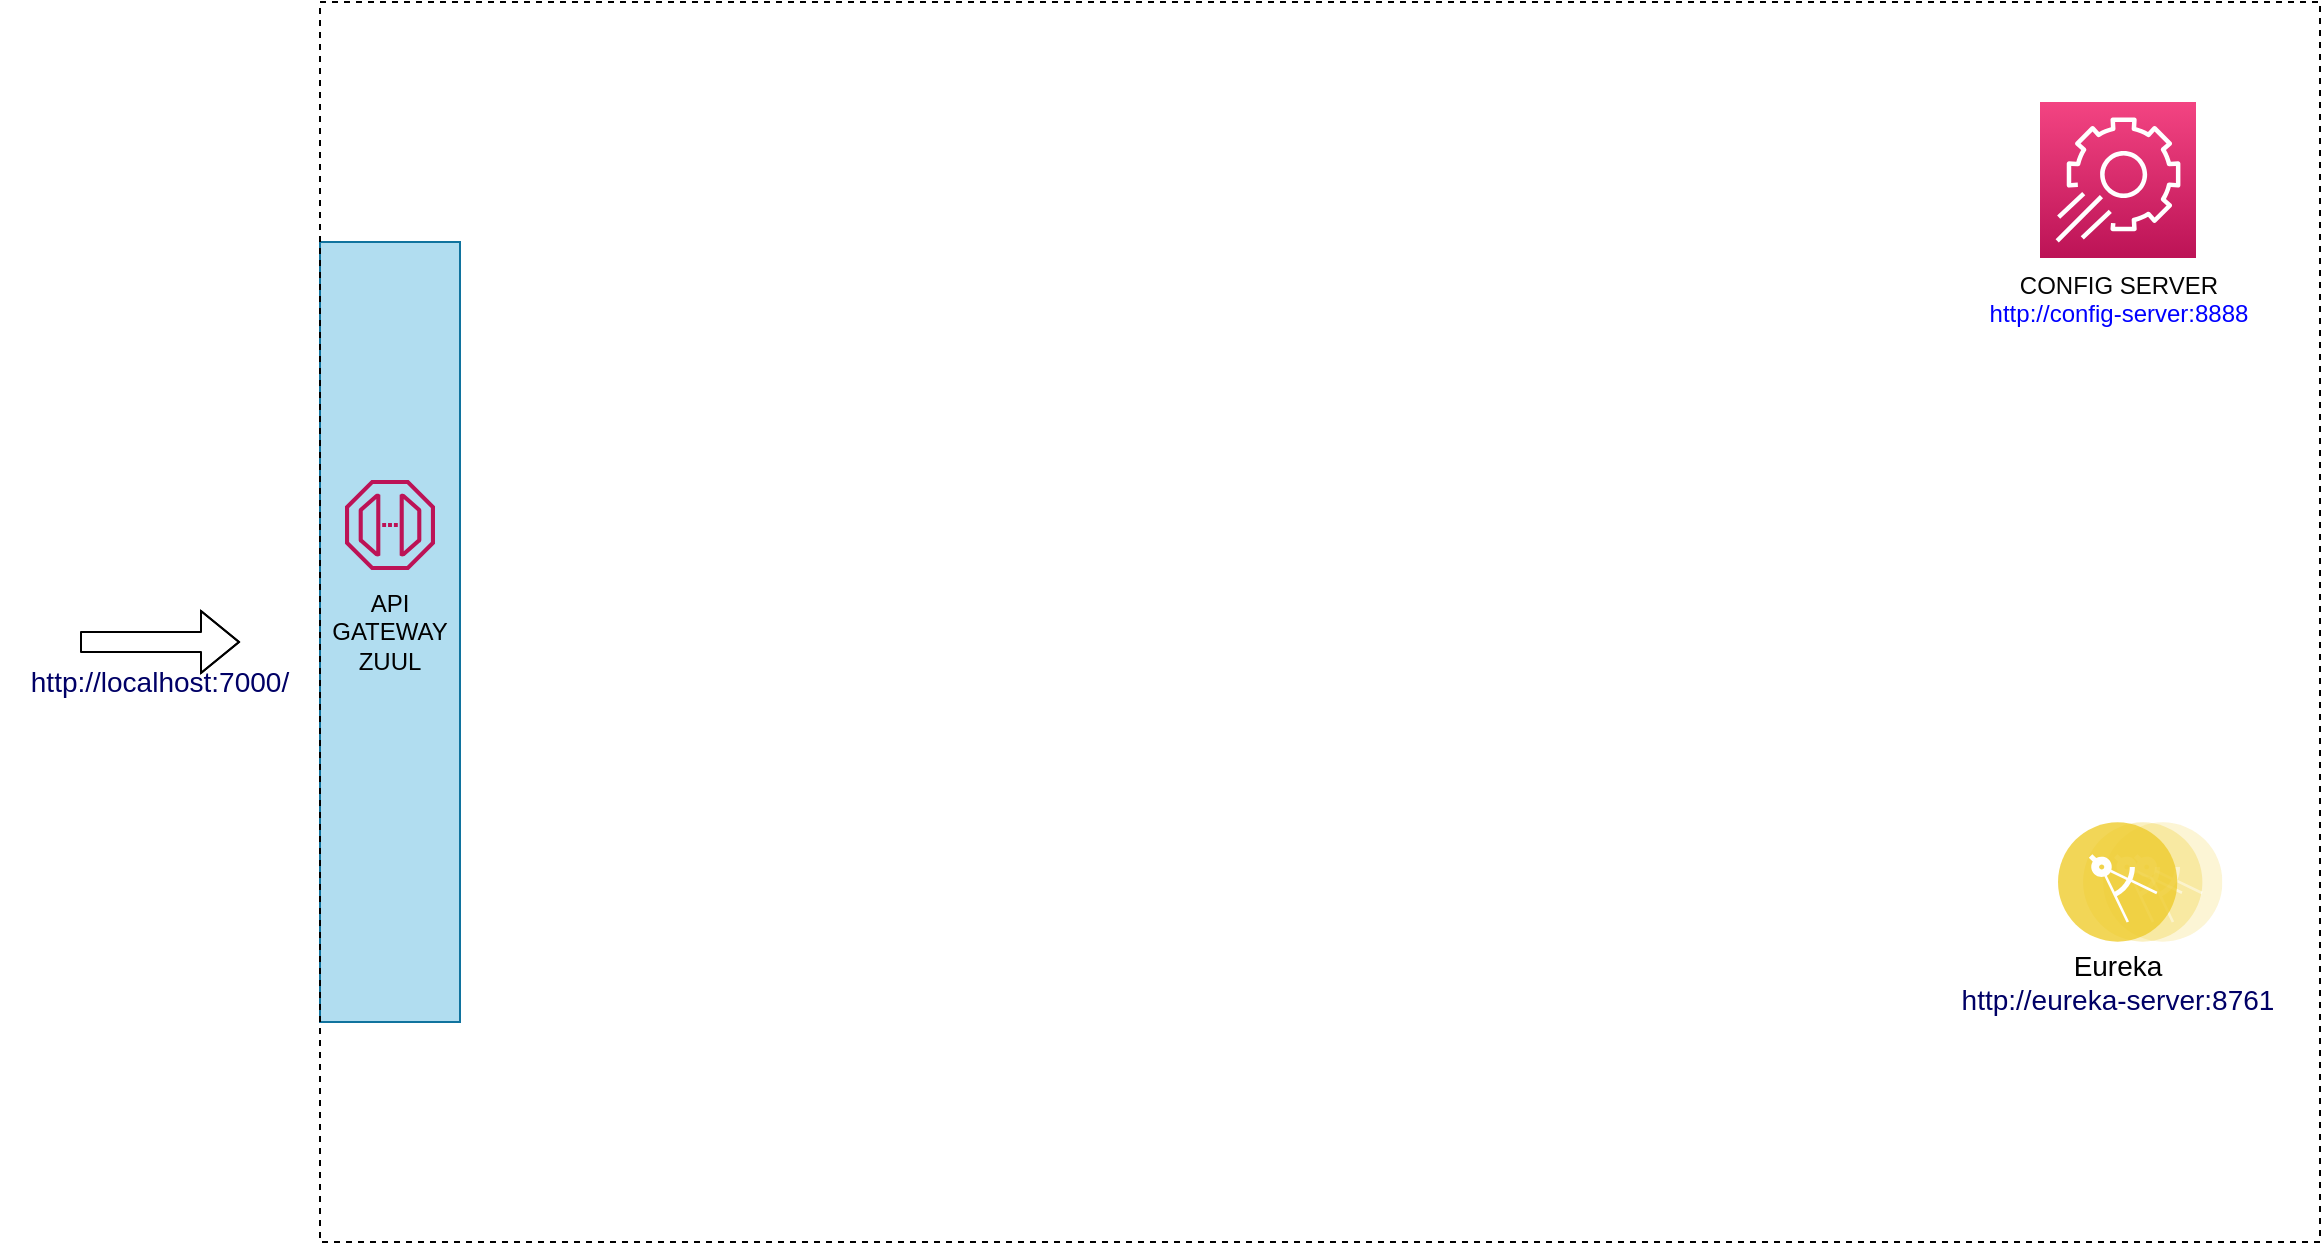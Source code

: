 <mxfile>
    <diagram id="Nb6JH6dFRDMgA3R-pLA6" name="Page-1">
        <mxGraphModel dx="1371" dy="695" grid="1" gridSize="10" guides="1" tooltips="1" connect="1" arrows="1" fold="1" page="1" pageScale="1" pageWidth="1169" pageHeight="827" background="#FFFFFF" math="0" shadow="0">
            <root>
                <mxCell id="0"/>
                <mxCell id="1" parent="0"/>
                <mxCell id="2" value="&lt;font color=&quot;#050505&quot;&gt;CONFIG SERVER&lt;/font&gt;&lt;br&gt;&lt;font color=&quot;#0000ff&quot;&gt;http://config-server:8888&lt;/font&gt;" style="points=[[0,0,0],[0.25,0,0],[0.5,0,0],[0.75,0,0],[1,0,0],[0,1,0],[0.25,1,0],[0.5,1,0],[0.75,1,0],[1,1,0],[0,0.25,0],[0,0.5,0],[0,0.75,0],[1,0.25,0],[1,0.5,0],[1,0.75,0]];points=[[0,0,0],[0.25,0,0],[0.5,0,0],[0.75,0,0],[1,0,0],[0,1,0],[0.25,1,0],[0.5,1,0],[0.75,1,0],[1,1,0],[0,0.25,0],[0,0.5,0],[0,0.75,0],[1,0.25,0],[1,0.5,0],[1,0.75,0]];outlineConnect=0;fontColor=#232F3E;gradientColor=#F34482;gradientDirection=north;fillColor=#BC1356;strokeColor=#ffffff;dashed=0;verticalLabelPosition=bottom;verticalAlign=top;align=center;html=1;fontSize=12;fontStyle=0;aspect=fixed;shape=mxgraph.aws4.resourceIcon;resIcon=mxgraph.aws4.app_config;" vertex="1" parent="1">
                    <mxGeometry x="1020" y="190" width="78" height="78" as="geometry"/>
                </mxCell>
                <mxCell id="20" value="" style="group" vertex="1" connectable="0" parent="1">
                    <mxGeometry y="260" width="230" height="390" as="geometry"/>
                </mxCell>
                <mxCell id="18" value="http://localhost:7000/" style="text;html=1;strokeColor=none;fillColor=none;align=center;verticalAlign=middle;whiteSpace=wrap;rounded=0;fontColor=#000066;fontSize=14;" vertex="1" parent="20">
                    <mxGeometry y="210" width="160" height="20" as="geometry"/>
                </mxCell>
                <mxCell id="19" value="" style="group" vertex="1" connectable="0" parent="20">
                    <mxGeometry x="80" width="150" height="390" as="geometry"/>
                </mxCell>
                <mxCell id="12" value="" style="group;fillColor=#b1ddf0;strokeColor=#10739e;" vertex="1" connectable="0" parent="19">
                    <mxGeometry x="80" width="70" height="390" as="geometry"/>
                </mxCell>
                <mxCell id="10" value="&lt;font color=&quot;#000000&quot;&gt;API GATEWAY&lt;br&gt;ZUUL&lt;br&gt;&lt;/font&gt;" style="rounded=0;whiteSpace=wrap;html=1;fillColor=#b1ddf0;strokeColor=#10739e;" vertex="1" parent="12">
                    <mxGeometry width="70" height="390" as="geometry"/>
                </mxCell>
                <mxCell id="11" value="" style="outlineConnect=0;fontColor=#232F3E;gradientColor=none;fillColor=#BC1356;strokeColor=none;dashed=0;verticalLabelPosition=bottom;verticalAlign=top;align=center;html=1;fontSize=12;fontStyle=0;aspect=fixed;pointerEvents=1;shape=mxgraph.aws4.endpoint;" vertex="1" parent="12">
                    <mxGeometry x="12.5" y="119" width="45" height="45" as="geometry"/>
                </mxCell>
                <mxCell id="17" value="" style="shape=flexArrow;endArrow=classic;html=1;strokeColor=#000000;" edge="1" parent="19">
                    <mxGeometry width="50" height="50" relative="1" as="geometry">
                        <mxPoint x="-40" y="200.0" as="sourcePoint"/>
                        <mxPoint x="40" y="200.0" as="targetPoint"/>
                        <Array as="points">
                            <mxPoint y="200.0"/>
                        </Array>
                    </mxGeometry>
                </mxCell>
                <mxCell id="24" value="" style="group" vertex="1" connectable="0" parent="1">
                    <mxGeometry x="969" y="550" width="180" height="100" as="geometry"/>
                </mxCell>
                <mxCell id="22" value="" style="aspect=fixed;perimeter=ellipsePerimeter;html=1;align=center;shadow=0;dashed=0;labelBackgroundColor=none;fontSize=12;spacingTop=3;image;image=img/lib/ibm/applications/microservice.svg;labelBorderColor=none;" vertex="1" parent="24">
                    <mxGeometry x="60" width="82.2" height="60" as="geometry"/>
                </mxCell>
                <mxCell id="23" value="Eureka&lt;br&gt;&lt;font color=&quot;#000066&quot;&gt;http://eureka-server:8761&lt;/font&gt;" style="text;html=1;strokeColor=none;fillColor=none;align=center;verticalAlign=middle;whiteSpace=wrap;rounded=0;labelBackgroundColor=none;fontSize=14;fontColor=#000000;" vertex="1" parent="24">
                    <mxGeometry y="60" width="180" height="40" as="geometry"/>
                </mxCell>
                <mxCell id="25" value="" style="rounded=0;whiteSpace=wrap;html=1;labelBackgroundColor=none;fontSize=14;fillColor=none;strokeColor=#000000;dashed=1;" vertex="1" parent="1">
                    <mxGeometry x="160" y="140" width="1000" height="620" as="geometry"/>
                </mxCell>
            </root>
        </mxGraphModel>
    </diagram>
</mxfile>